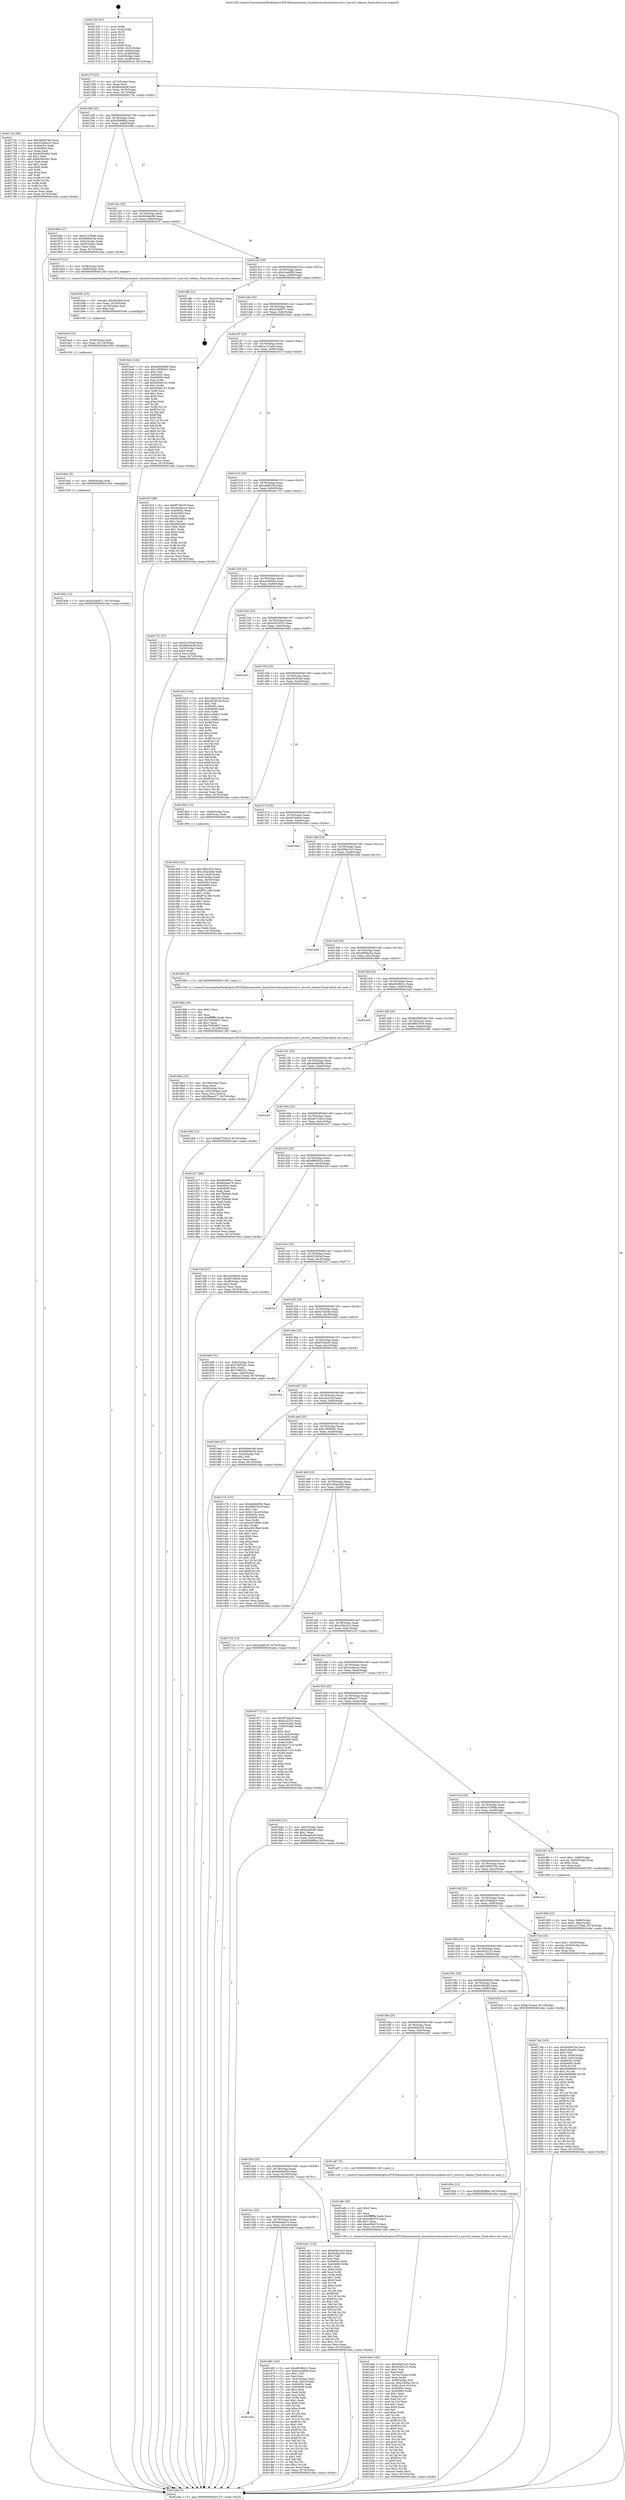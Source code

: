 digraph "0x401250" {
  label = "0x401250 (/mnt/c/Users/mathe/Desktop/tcc/POCII/binaries/extr_linuxdriverssbuscharenvctrl.c_envctrl_release_Final-ollvm.out::main(0))"
  labelloc = "t"
  node[shape=record]

  Entry [label="",width=0.3,height=0.3,shape=circle,fillcolor=black,style=filled]
  "0x40127f" [label="{
     0x40127f [23]\l
     | [instrs]\l
     &nbsp;&nbsp;0x40127f \<+3\>: mov -0x74(%rbp),%eax\l
     &nbsp;&nbsp;0x401282 \<+2\>: mov %eax,%ecx\l
     &nbsp;&nbsp;0x401284 \<+6\>: sub $0x8b44dc8f,%ecx\l
     &nbsp;&nbsp;0x40128a \<+3\>: mov %eax,-0x78(%rbp)\l
     &nbsp;&nbsp;0x40128d \<+3\>: mov %ecx,-0x7c(%rbp)\l
     &nbsp;&nbsp;0x401290 \<+6\>: je 000000000040174c \<main+0x4fc\>\l
  }"]
  "0x40174c" [label="{
     0x40174c [88]\l
     | [instrs]\l
     &nbsp;&nbsp;0x40174c \<+5\>: mov $0x5480d79d,%eax\l
     &nbsp;&nbsp;0x401751 \<+5\>: mov $0x5544b423,%ecx\l
     &nbsp;&nbsp;0x401756 \<+7\>: mov 0x40405c,%edx\l
     &nbsp;&nbsp;0x40175d \<+7\>: mov 0x404060,%esi\l
     &nbsp;&nbsp;0x401764 \<+2\>: mov %edx,%edi\l
     &nbsp;&nbsp;0x401766 \<+6\>: sub $0x8c95e362,%edi\l
     &nbsp;&nbsp;0x40176c \<+3\>: sub $0x1,%edi\l
     &nbsp;&nbsp;0x40176f \<+6\>: add $0x8c95e362,%edi\l
     &nbsp;&nbsp;0x401775 \<+3\>: imul %edi,%edx\l
     &nbsp;&nbsp;0x401778 \<+3\>: and $0x1,%edx\l
     &nbsp;&nbsp;0x40177b \<+3\>: cmp $0x0,%edx\l
     &nbsp;&nbsp;0x40177e \<+4\>: sete %r8b\l
     &nbsp;&nbsp;0x401782 \<+3\>: cmp $0xa,%esi\l
     &nbsp;&nbsp;0x401785 \<+4\>: setl %r9b\l
     &nbsp;&nbsp;0x401789 \<+3\>: mov %r8b,%r10b\l
     &nbsp;&nbsp;0x40178c \<+3\>: and %r9b,%r10b\l
     &nbsp;&nbsp;0x40178f \<+3\>: xor %r9b,%r8b\l
     &nbsp;&nbsp;0x401792 \<+3\>: or %r8b,%r10b\l
     &nbsp;&nbsp;0x401795 \<+4\>: test $0x1,%r10b\l
     &nbsp;&nbsp;0x401799 \<+3\>: cmovne %ecx,%eax\l
     &nbsp;&nbsp;0x40179c \<+3\>: mov %eax,-0x74(%rbp)\l
     &nbsp;&nbsp;0x40179f \<+5\>: jmp 0000000000401eda \<main+0xc8a\>\l
  }"]
  "0x401296" [label="{
     0x401296 [22]\l
     | [instrs]\l
     &nbsp;&nbsp;0x401296 \<+5\>: jmp 000000000040129b \<main+0x4b\>\l
     &nbsp;&nbsp;0x40129b \<+3\>: mov -0x78(%rbp),%eax\l
     &nbsp;&nbsp;0x40129e \<+5\>: sub $0x93b9f80a,%eax\l
     &nbsp;&nbsp;0x4012a3 \<+3\>: mov %eax,-0x80(%rbp)\l
     &nbsp;&nbsp;0x4012a6 \<+6\>: je 000000000040186a \<main+0x61a\>\l
  }"]
  Exit [label="",width=0.3,height=0.3,shape=circle,fillcolor=black,style=filled,peripheries=2]
  "0x40186a" [label="{
     0x40186a [27]\l
     | [instrs]\l
     &nbsp;&nbsp;0x40186a \<+5\>: mov $0x41478efb,%eax\l
     &nbsp;&nbsp;0x40186f \<+5\>: mov $0xd966bc5a,%ecx\l
     &nbsp;&nbsp;0x401874 \<+3\>: mov -0x5c(%rbp),%edx\l
     &nbsp;&nbsp;0x401877 \<+3\>: cmp -0x50(%rbp),%edx\l
     &nbsp;&nbsp;0x40187a \<+3\>: cmovl %ecx,%eax\l
     &nbsp;&nbsp;0x40187d \<+3\>: mov %eax,-0x74(%rbp)\l
     &nbsp;&nbsp;0x401880 \<+5\>: jmp 0000000000401eda \<main+0xc8a\>\l
  }"]
  "0x4012ac" [label="{
     0x4012ac [25]\l
     | [instrs]\l
     &nbsp;&nbsp;0x4012ac \<+5\>: jmp 00000000004012b1 \<main+0x61\>\l
     &nbsp;&nbsp;0x4012b1 \<+3\>: mov -0x78(%rbp),%eax\l
     &nbsp;&nbsp;0x4012b4 \<+5\>: sub $0x949e6c99,%eax\l
     &nbsp;&nbsp;0x4012b9 \<+6\>: mov %eax,-0x84(%rbp)\l
     &nbsp;&nbsp;0x4012bf \<+6\>: je 0000000000401b7f \<main+0x92f\>\l
  }"]
  "0x4015e5" [label="{
     0x4015e5\l
  }", style=dashed]
  "0x401b7f" [label="{
     0x401b7f [13]\l
     | [instrs]\l
     &nbsp;&nbsp;0x401b7f \<+4\>: mov -0x58(%rbp),%rdi\l
     &nbsp;&nbsp;0x401b83 \<+4\>: mov -0x68(%rbp),%rsi\l
     &nbsp;&nbsp;0x401b87 \<+5\>: call 0000000000401240 \<envctrl_release\>\l
     | [calls]\l
     &nbsp;&nbsp;0x401240 \{1\} (/mnt/c/Users/mathe/Desktop/tcc/POCII/binaries/extr_linuxdriverssbuscharenvctrl.c_envctrl_release_Final-ollvm.out::envctrl_release)\l
  }"]
  "0x4012c5" [label="{
     0x4012c5 [25]\l
     | [instrs]\l
     &nbsp;&nbsp;0x4012c5 \<+5\>: jmp 00000000004012ca \<main+0x7a\>\l
     &nbsp;&nbsp;0x4012ca \<+3\>: mov -0x78(%rbp),%eax\l
     &nbsp;&nbsp;0x4012cd \<+5\>: sub $0xb1adaf5d,%eax\l
     &nbsp;&nbsp;0x4012d2 \<+6\>: mov %eax,-0x88(%rbp)\l
     &nbsp;&nbsp;0x4012d8 \<+6\>: je 0000000000401dfb \<main+0xbab\>\l
  }"]
  "0x401d6f" [label="{
     0x401d6f [140]\l
     | [instrs]\l
     &nbsp;&nbsp;0x401d6f \<+5\>: mov $0xd9c9841c,%eax\l
     &nbsp;&nbsp;0x401d74 \<+5\>: mov $0xb1adaf5d,%ecx\l
     &nbsp;&nbsp;0x401d79 \<+2\>: mov $0x1,%dl\l
     &nbsp;&nbsp;0x401d7b \<+2\>: xor %esi,%esi\l
     &nbsp;&nbsp;0x401d7d \<+3\>: mov -0x3c(%rbp),%edi\l
     &nbsp;&nbsp;0x401d80 \<+3\>: mov %edi,-0x2c(%rbp)\l
     &nbsp;&nbsp;0x401d83 \<+7\>: mov 0x40405c,%edi\l
     &nbsp;&nbsp;0x401d8a \<+8\>: mov 0x404060,%r8d\l
     &nbsp;&nbsp;0x401d92 \<+3\>: sub $0x1,%esi\l
     &nbsp;&nbsp;0x401d95 \<+3\>: mov %edi,%r9d\l
     &nbsp;&nbsp;0x401d98 \<+3\>: add %esi,%r9d\l
     &nbsp;&nbsp;0x401d9b \<+4\>: imul %r9d,%edi\l
     &nbsp;&nbsp;0x401d9f \<+3\>: and $0x1,%edi\l
     &nbsp;&nbsp;0x401da2 \<+3\>: cmp $0x0,%edi\l
     &nbsp;&nbsp;0x401da5 \<+4\>: sete %r10b\l
     &nbsp;&nbsp;0x401da9 \<+4\>: cmp $0xa,%r8d\l
     &nbsp;&nbsp;0x401dad \<+4\>: setl %r11b\l
     &nbsp;&nbsp;0x401db1 \<+3\>: mov %r10b,%bl\l
     &nbsp;&nbsp;0x401db4 \<+3\>: xor $0xff,%bl\l
     &nbsp;&nbsp;0x401db7 \<+3\>: mov %r11b,%r14b\l
     &nbsp;&nbsp;0x401dba \<+4\>: xor $0xff,%r14b\l
     &nbsp;&nbsp;0x401dbe \<+3\>: xor $0x1,%dl\l
     &nbsp;&nbsp;0x401dc1 \<+3\>: mov %bl,%r15b\l
     &nbsp;&nbsp;0x401dc4 \<+4\>: and $0xff,%r15b\l
     &nbsp;&nbsp;0x401dc8 \<+3\>: and %dl,%r10b\l
     &nbsp;&nbsp;0x401dcb \<+3\>: mov %r14b,%r12b\l
     &nbsp;&nbsp;0x401dce \<+4\>: and $0xff,%r12b\l
     &nbsp;&nbsp;0x401dd2 \<+3\>: and %dl,%r11b\l
     &nbsp;&nbsp;0x401dd5 \<+3\>: or %r10b,%r15b\l
     &nbsp;&nbsp;0x401dd8 \<+3\>: or %r11b,%r12b\l
     &nbsp;&nbsp;0x401ddb \<+3\>: xor %r12b,%r15b\l
     &nbsp;&nbsp;0x401dde \<+3\>: or %r14b,%bl\l
     &nbsp;&nbsp;0x401de1 \<+3\>: xor $0xff,%bl\l
     &nbsp;&nbsp;0x401de4 \<+3\>: or $0x1,%dl\l
     &nbsp;&nbsp;0x401de7 \<+2\>: and %dl,%bl\l
     &nbsp;&nbsp;0x401de9 \<+3\>: or %bl,%r15b\l
     &nbsp;&nbsp;0x401dec \<+4\>: test $0x1,%r15b\l
     &nbsp;&nbsp;0x401df0 \<+3\>: cmovne %ecx,%eax\l
     &nbsp;&nbsp;0x401df3 \<+3\>: mov %eax,-0x74(%rbp)\l
     &nbsp;&nbsp;0x401df6 \<+5\>: jmp 0000000000401eda \<main+0xc8a\>\l
  }"]
  "0x401dfb" [label="{
     0x401dfb [21]\l
     | [instrs]\l
     &nbsp;&nbsp;0x401dfb \<+3\>: mov -0x2c(%rbp),%eax\l
     &nbsp;&nbsp;0x401dfe \<+7\>: add $0xf8,%rsp\l
     &nbsp;&nbsp;0x401e05 \<+1\>: pop %rbx\l
     &nbsp;&nbsp;0x401e06 \<+2\>: pop %r12\l
     &nbsp;&nbsp;0x401e08 \<+2\>: pop %r13\l
     &nbsp;&nbsp;0x401e0a \<+2\>: pop %r14\l
     &nbsp;&nbsp;0x401e0c \<+2\>: pop %r15\l
     &nbsp;&nbsp;0x401e0e \<+1\>: pop %rbp\l
     &nbsp;&nbsp;0x401e0f \<+1\>: ret\l
  }"]
  "0x4012de" [label="{
     0x4012de [25]\l
     | [instrs]\l
     &nbsp;&nbsp;0x4012de \<+5\>: jmp 00000000004012e3 \<main+0x93\>\l
     &nbsp;&nbsp;0x4012e3 \<+3\>: mov -0x78(%rbp),%eax\l
     &nbsp;&nbsp;0x4012e6 \<+5\>: sub $0xb23a0d71,%eax\l
     &nbsp;&nbsp;0x4012eb \<+6\>: mov %eax,-0x8c(%rbp)\l
     &nbsp;&nbsp;0x4012f1 \<+6\>: je 0000000000401be4 \<main+0x994\>\l
  }"]
  "0x401bbb" [label="{
     0x401bbb [12]\l
     | [instrs]\l
     &nbsp;&nbsp;0x401bbb \<+7\>: movl $0xb23a0d71,-0x74(%rbp)\l
     &nbsp;&nbsp;0x401bc2 \<+5\>: jmp 0000000000401eda \<main+0xc8a\>\l
  }"]
  "0x401be4" [label="{
     0x401be4 [144]\l
     | [instrs]\l
     &nbsp;&nbsp;0x401be4 \<+5\>: mov $0xda9d408d,%eax\l
     &nbsp;&nbsp;0x401be9 \<+5\>: mov $0x15908361,%ecx\l
     &nbsp;&nbsp;0x401bee \<+2\>: mov $0x1,%dl\l
     &nbsp;&nbsp;0x401bf0 \<+7\>: mov 0x40405c,%esi\l
     &nbsp;&nbsp;0x401bf7 \<+7\>: mov 0x404060,%edi\l
     &nbsp;&nbsp;0x401bfe \<+3\>: mov %esi,%r8d\l
     &nbsp;&nbsp;0x401c01 \<+7\>: add $0x595e6153,%r8d\l
     &nbsp;&nbsp;0x401c08 \<+4\>: sub $0x1,%r8d\l
     &nbsp;&nbsp;0x401c0c \<+7\>: sub $0x595e6153,%r8d\l
     &nbsp;&nbsp;0x401c13 \<+4\>: imul %r8d,%esi\l
     &nbsp;&nbsp;0x401c17 \<+3\>: and $0x1,%esi\l
     &nbsp;&nbsp;0x401c1a \<+3\>: cmp $0x0,%esi\l
     &nbsp;&nbsp;0x401c1d \<+4\>: sete %r9b\l
     &nbsp;&nbsp;0x401c21 \<+3\>: cmp $0xa,%edi\l
     &nbsp;&nbsp;0x401c24 \<+4\>: setl %r10b\l
     &nbsp;&nbsp;0x401c28 \<+3\>: mov %r9b,%r11b\l
     &nbsp;&nbsp;0x401c2b \<+4\>: xor $0xff,%r11b\l
     &nbsp;&nbsp;0x401c2f \<+3\>: mov %r10b,%bl\l
     &nbsp;&nbsp;0x401c32 \<+3\>: xor $0xff,%bl\l
     &nbsp;&nbsp;0x401c35 \<+3\>: xor $0x0,%dl\l
     &nbsp;&nbsp;0x401c38 \<+3\>: mov %r11b,%r14b\l
     &nbsp;&nbsp;0x401c3b \<+4\>: and $0x0,%r14b\l
     &nbsp;&nbsp;0x401c3f \<+3\>: and %dl,%r9b\l
     &nbsp;&nbsp;0x401c42 \<+3\>: mov %bl,%r15b\l
     &nbsp;&nbsp;0x401c45 \<+4\>: and $0x0,%r15b\l
     &nbsp;&nbsp;0x401c49 \<+3\>: and %dl,%r10b\l
     &nbsp;&nbsp;0x401c4c \<+3\>: or %r9b,%r14b\l
     &nbsp;&nbsp;0x401c4f \<+3\>: or %r10b,%r15b\l
     &nbsp;&nbsp;0x401c52 \<+3\>: xor %r15b,%r14b\l
     &nbsp;&nbsp;0x401c55 \<+3\>: or %bl,%r11b\l
     &nbsp;&nbsp;0x401c58 \<+4\>: xor $0xff,%r11b\l
     &nbsp;&nbsp;0x401c5c \<+3\>: or $0x0,%dl\l
     &nbsp;&nbsp;0x401c5f \<+3\>: and %dl,%r11b\l
     &nbsp;&nbsp;0x401c62 \<+3\>: or %r11b,%r14b\l
     &nbsp;&nbsp;0x401c65 \<+4\>: test $0x1,%r14b\l
     &nbsp;&nbsp;0x401c69 \<+3\>: cmovne %ecx,%eax\l
     &nbsp;&nbsp;0x401c6c \<+3\>: mov %eax,-0x74(%rbp)\l
     &nbsp;&nbsp;0x401c6f \<+5\>: jmp 0000000000401eda \<main+0xc8a\>\l
  }"]
  "0x4012f7" [label="{
     0x4012f7 [25]\l
     | [instrs]\l
     &nbsp;&nbsp;0x4012f7 \<+5\>: jmp 00000000004012fc \<main+0xac\>\l
     &nbsp;&nbsp;0x4012fc \<+3\>: mov -0x78(%rbp),%eax\l
     &nbsp;&nbsp;0x4012ff \<+5\>: sub $0xca137add,%eax\l
     &nbsp;&nbsp;0x401304 \<+6\>: mov %eax,-0x90(%rbp)\l
     &nbsp;&nbsp;0x40130a \<+6\>: je 000000000040191f \<main+0x6cf\>\l
  }"]
  "0x401bb2" [label="{
     0x401bb2 [9]\l
     | [instrs]\l
     &nbsp;&nbsp;0x401bb2 \<+4\>: mov -0x68(%rbp),%rdi\l
     &nbsp;&nbsp;0x401bb6 \<+5\>: call 0000000000401030 \<free@plt\>\l
     | [calls]\l
     &nbsp;&nbsp;0x401030 \{1\} (unknown)\l
  }"]
  "0x40191f" [label="{
     0x40191f [88]\l
     | [instrs]\l
     &nbsp;&nbsp;0x40191f \<+5\>: mov $0xff72bb26,%eax\l
     &nbsp;&nbsp;0x401924 \<+5\>: mov $0x3ecbecce,%ecx\l
     &nbsp;&nbsp;0x401929 \<+7\>: mov 0x40405c,%edx\l
     &nbsp;&nbsp;0x401930 \<+7\>: mov 0x404060,%esi\l
     &nbsp;&nbsp;0x401937 \<+2\>: mov %edx,%edi\l
     &nbsp;&nbsp;0x401939 \<+6\>: sub $0xd920afb1,%edi\l
     &nbsp;&nbsp;0x40193f \<+3\>: sub $0x1,%edi\l
     &nbsp;&nbsp;0x401942 \<+6\>: add $0xd920afb1,%edi\l
     &nbsp;&nbsp;0x401948 \<+3\>: imul %edi,%edx\l
     &nbsp;&nbsp;0x40194b \<+3\>: and $0x1,%edx\l
     &nbsp;&nbsp;0x40194e \<+3\>: cmp $0x0,%edx\l
     &nbsp;&nbsp;0x401951 \<+4\>: sete %r8b\l
     &nbsp;&nbsp;0x401955 \<+3\>: cmp $0xa,%esi\l
     &nbsp;&nbsp;0x401958 \<+4\>: setl %r9b\l
     &nbsp;&nbsp;0x40195c \<+3\>: mov %r8b,%r10b\l
     &nbsp;&nbsp;0x40195f \<+3\>: and %r9b,%r10b\l
     &nbsp;&nbsp;0x401962 \<+3\>: xor %r9b,%r8b\l
     &nbsp;&nbsp;0x401965 \<+3\>: or %r8b,%r10b\l
     &nbsp;&nbsp;0x401968 \<+4\>: test $0x1,%r10b\l
     &nbsp;&nbsp;0x40196c \<+3\>: cmovne %ecx,%eax\l
     &nbsp;&nbsp;0x40196f \<+3\>: mov %eax,-0x74(%rbp)\l
     &nbsp;&nbsp;0x401972 \<+5\>: jmp 0000000000401eda \<main+0xc8a\>\l
  }"]
  "0x401310" [label="{
     0x401310 [25]\l
     | [instrs]\l
     &nbsp;&nbsp;0x401310 \<+5\>: jmp 0000000000401315 \<main+0xc5\>\l
     &nbsp;&nbsp;0x401315 \<+3\>: mov -0x78(%rbp),%eax\l
     &nbsp;&nbsp;0x401318 \<+5\>: sub $0xcab8635f,%eax\l
     &nbsp;&nbsp;0x40131d \<+6\>: mov %eax,-0x94(%rbp)\l
     &nbsp;&nbsp;0x401323 \<+6\>: je 0000000000401731 \<main+0x4e1\>\l
  }"]
  "0x401ba3" [label="{
     0x401ba3 [15]\l
     | [instrs]\l
     &nbsp;&nbsp;0x401ba3 \<+4\>: mov -0x58(%rbp),%rdi\l
     &nbsp;&nbsp;0x401ba7 \<+6\>: mov %eax,-0x110(%rbp)\l
     &nbsp;&nbsp;0x401bad \<+5\>: call 0000000000401030 \<free@plt\>\l
     | [calls]\l
     &nbsp;&nbsp;0x401030 \{1\} (unknown)\l
  }"]
  "0x401731" [label="{
     0x401731 [27]\l
     | [instrs]\l
     &nbsp;&nbsp;0x401731 \<+5\>: mov $0xf22383af,%eax\l
     &nbsp;&nbsp;0x401736 \<+5\>: mov $0x8b44dc8f,%ecx\l
     &nbsp;&nbsp;0x40173b \<+3\>: mov -0x34(%rbp),%edx\l
     &nbsp;&nbsp;0x40173e \<+3\>: cmp $0x0,%edx\l
     &nbsp;&nbsp;0x401741 \<+3\>: cmove %ecx,%eax\l
     &nbsp;&nbsp;0x401744 \<+3\>: mov %eax,-0x74(%rbp)\l
     &nbsp;&nbsp;0x401747 \<+5\>: jmp 0000000000401eda \<main+0xc8a\>\l
  }"]
  "0x401329" [label="{
     0x401329 [25]\l
     | [instrs]\l
     &nbsp;&nbsp;0x401329 \<+5\>: jmp 000000000040132e \<main+0xde\>\l
     &nbsp;&nbsp;0x40132e \<+3\>: mov -0x78(%rbp),%eax\l
     &nbsp;&nbsp;0x401331 \<+5\>: sub $0xce3500cd,%eax\l
     &nbsp;&nbsp;0x401336 \<+6\>: mov %eax,-0x98(%rbp)\l
     &nbsp;&nbsp;0x40133c \<+6\>: je 0000000000401622 \<main+0x3d2\>\l
  }"]
  "0x401b8c" [label="{
     0x401b8c [23]\l
     | [instrs]\l
     &nbsp;&nbsp;0x401b8c \<+10\>: movabs $0x4020b6,%rdi\l
     &nbsp;&nbsp;0x401b96 \<+3\>: mov %eax,-0x70(%rbp)\l
     &nbsp;&nbsp;0x401b99 \<+3\>: mov -0x70(%rbp),%esi\l
     &nbsp;&nbsp;0x401b9c \<+2\>: mov $0x0,%al\l
     &nbsp;&nbsp;0x401b9e \<+5\>: call 0000000000401040 \<printf@plt\>\l
     | [calls]\l
     &nbsp;&nbsp;0x401040 \{1\} (unknown)\l
  }"]
  "0x401622" [label="{
     0x401622 [144]\l
     | [instrs]\l
     &nbsp;&nbsp;0x401622 \<+5\>: mov $0x1b92c3c3,%eax\l
     &nbsp;&nbsp;0x401627 \<+5\>: mov $0xd453f1dd,%ecx\l
     &nbsp;&nbsp;0x40162c \<+2\>: mov $0x1,%dl\l
     &nbsp;&nbsp;0x40162e \<+7\>: mov 0x40405c,%esi\l
     &nbsp;&nbsp;0x401635 \<+7\>: mov 0x404060,%edi\l
     &nbsp;&nbsp;0x40163c \<+3\>: mov %esi,%r8d\l
     &nbsp;&nbsp;0x40163f \<+7\>: add $0xcc18b9c3,%r8d\l
     &nbsp;&nbsp;0x401646 \<+4\>: sub $0x1,%r8d\l
     &nbsp;&nbsp;0x40164a \<+7\>: sub $0xcc18b9c3,%r8d\l
     &nbsp;&nbsp;0x401651 \<+4\>: imul %r8d,%esi\l
     &nbsp;&nbsp;0x401655 \<+3\>: and $0x1,%esi\l
     &nbsp;&nbsp;0x401658 \<+3\>: cmp $0x0,%esi\l
     &nbsp;&nbsp;0x40165b \<+4\>: sete %r9b\l
     &nbsp;&nbsp;0x40165f \<+3\>: cmp $0xa,%edi\l
     &nbsp;&nbsp;0x401662 \<+4\>: setl %r10b\l
     &nbsp;&nbsp;0x401666 \<+3\>: mov %r9b,%r11b\l
     &nbsp;&nbsp;0x401669 \<+4\>: xor $0xff,%r11b\l
     &nbsp;&nbsp;0x40166d \<+3\>: mov %r10b,%bl\l
     &nbsp;&nbsp;0x401670 \<+3\>: xor $0xff,%bl\l
     &nbsp;&nbsp;0x401673 \<+3\>: xor $0x1,%dl\l
     &nbsp;&nbsp;0x401676 \<+3\>: mov %r11b,%r14b\l
     &nbsp;&nbsp;0x401679 \<+4\>: and $0xff,%r14b\l
     &nbsp;&nbsp;0x40167d \<+3\>: and %dl,%r9b\l
     &nbsp;&nbsp;0x401680 \<+3\>: mov %bl,%r15b\l
     &nbsp;&nbsp;0x401683 \<+4\>: and $0xff,%r15b\l
     &nbsp;&nbsp;0x401687 \<+3\>: and %dl,%r10b\l
     &nbsp;&nbsp;0x40168a \<+3\>: or %r9b,%r14b\l
     &nbsp;&nbsp;0x40168d \<+3\>: or %r10b,%r15b\l
     &nbsp;&nbsp;0x401690 \<+3\>: xor %r15b,%r14b\l
     &nbsp;&nbsp;0x401693 \<+3\>: or %bl,%r11b\l
     &nbsp;&nbsp;0x401696 \<+4\>: xor $0xff,%r11b\l
     &nbsp;&nbsp;0x40169a \<+3\>: or $0x1,%dl\l
     &nbsp;&nbsp;0x40169d \<+3\>: and %dl,%r11b\l
     &nbsp;&nbsp;0x4016a0 \<+3\>: or %r11b,%r14b\l
     &nbsp;&nbsp;0x4016a3 \<+4\>: test $0x1,%r14b\l
     &nbsp;&nbsp;0x4016a7 \<+3\>: cmovne %ecx,%eax\l
     &nbsp;&nbsp;0x4016aa \<+3\>: mov %eax,-0x74(%rbp)\l
     &nbsp;&nbsp;0x4016ad \<+5\>: jmp 0000000000401eda \<main+0xc8a\>\l
  }"]
  "0x401342" [label="{
     0x401342 [25]\l
     | [instrs]\l
     &nbsp;&nbsp;0x401342 \<+5\>: jmp 0000000000401347 \<main+0xf7\>\l
     &nbsp;&nbsp;0x401347 \<+3\>: mov -0x78(%rbp),%eax\l
     &nbsp;&nbsp;0x40134a \<+5\>: sub $0xd261b325,%eax\l
     &nbsp;&nbsp;0x40134f \<+6\>: mov %eax,-0x9c(%rbp)\l
     &nbsp;&nbsp;0x401355 \<+6\>: je 0000000000401bd3 \<main+0x983\>\l
  }"]
  "0x401ab4" [label="{
     0x401ab4 [160]\l
     | [instrs]\l
     &nbsp;&nbsp;0x401ab4 \<+5\>: mov $0xd58a7ac3,%ecx\l
     &nbsp;&nbsp;0x401ab9 \<+5\>: mov $0x562f2215,%edx\l
     &nbsp;&nbsp;0x401abe \<+3\>: mov $0x1,%sil\l
     &nbsp;&nbsp;0x401ac1 \<+2\>: xor %edi,%edi\l
     &nbsp;&nbsp;0x401ac3 \<+7\>: mov -0x10c(%rbp),%r8d\l
     &nbsp;&nbsp;0x401aca \<+4\>: imul %eax,%r8d\l
     &nbsp;&nbsp;0x401ace \<+4\>: mov -0x68(%rbp),%r9\l
     &nbsp;&nbsp;0x401ad2 \<+4\>: movslq -0x6c(%rbp),%r10\l
     &nbsp;&nbsp;0x401ad6 \<+4\>: mov %r8d,(%r9,%r10,4)\l
     &nbsp;&nbsp;0x401ada \<+7\>: mov 0x40405c,%eax\l
     &nbsp;&nbsp;0x401ae1 \<+8\>: mov 0x404060,%r8d\l
     &nbsp;&nbsp;0x401ae9 \<+3\>: sub $0x1,%edi\l
     &nbsp;&nbsp;0x401aec \<+3\>: mov %eax,%r11d\l
     &nbsp;&nbsp;0x401aef \<+3\>: add %edi,%r11d\l
     &nbsp;&nbsp;0x401af2 \<+4\>: imul %r11d,%eax\l
     &nbsp;&nbsp;0x401af6 \<+3\>: and $0x1,%eax\l
     &nbsp;&nbsp;0x401af9 \<+3\>: cmp $0x0,%eax\l
     &nbsp;&nbsp;0x401afc \<+3\>: sete %bl\l
     &nbsp;&nbsp;0x401aff \<+4\>: cmp $0xa,%r8d\l
     &nbsp;&nbsp;0x401b03 \<+4\>: setl %r14b\l
     &nbsp;&nbsp;0x401b07 \<+3\>: mov %bl,%r15b\l
     &nbsp;&nbsp;0x401b0a \<+4\>: xor $0xff,%r15b\l
     &nbsp;&nbsp;0x401b0e \<+3\>: mov %r14b,%r12b\l
     &nbsp;&nbsp;0x401b11 \<+4\>: xor $0xff,%r12b\l
     &nbsp;&nbsp;0x401b15 \<+4\>: xor $0x0,%sil\l
     &nbsp;&nbsp;0x401b19 \<+3\>: mov %r15b,%r13b\l
     &nbsp;&nbsp;0x401b1c \<+4\>: and $0x0,%r13b\l
     &nbsp;&nbsp;0x401b20 \<+3\>: and %sil,%bl\l
     &nbsp;&nbsp;0x401b23 \<+3\>: mov %r12b,%al\l
     &nbsp;&nbsp;0x401b26 \<+2\>: and $0x0,%al\l
     &nbsp;&nbsp;0x401b28 \<+3\>: and %sil,%r14b\l
     &nbsp;&nbsp;0x401b2b \<+3\>: or %bl,%r13b\l
     &nbsp;&nbsp;0x401b2e \<+3\>: or %r14b,%al\l
     &nbsp;&nbsp;0x401b31 \<+3\>: xor %al,%r13b\l
     &nbsp;&nbsp;0x401b34 \<+3\>: or %r12b,%r15b\l
     &nbsp;&nbsp;0x401b37 \<+4\>: xor $0xff,%r15b\l
     &nbsp;&nbsp;0x401b3b \<+4\>: or $0x0,%sil\l
     &nbsp;&nbsp;0x401b3f \<+3\>: and %sil,%r15b\l
     &nbsp;&nbsp;0x401b42 \<+3\>: or %r15b,%r13b\l
     &nbsp;&nbsp;0x401b45 \<+4\>: test $0x1,%r13b\l
     &nbsp;&nbsp;0x401b49 \<+3\>: cmovne %edx,%ecx\l
     &nbsp;&nbsp;0x401b4c \<+3\>: mov %ecx,-0x74(%rbp)\l
     &nbsp;&nbsp;0x401b4f \<+5\>: jmp 0000000000401eda \<main+0xc8a\>\l
  }"]
  "0x401bd3" [label="{
     0x401bd3\l
  }", style=dashed]
  "0x40135b" [label="{
     0x40135b [25]\l
     | [instrs]\l
     &nbsp;&nbsp;0x40135b \<+5\>: jmp 0000000000401360 \<main+0x110\>\l
     &nbsp;&nbsp;0x401360 \<+3\>: mov -0x78(%rbp),%eax\l
     &nbsp;&nbsp;0x401363 \<+5\>: sub $0xd453f1dd,%eax\l
     &nbsp;&nbsp;0x401368 \<+6\>: mov %eax,-0xa0(%rbp)\l
     &nbsp;&nbsp;0x40136e \<+6\>: je 00000000004016b2 \<main+0x462\>\l
  }"]
  "0x401a8c" [label="{
     0x401a8c [40]\l
     | [instrs]\l
     &nbsp;&nbsp;0x401a8c \<+5\>: mov $0x2,%ecx\l
     &nbsp;&nbsp;0x401a91 \<+1\>: cltd\l
     &nbsp;&nbsp;0x401a92 \<+2\>: idiv %ecx\l
     &nbsp;&nbsp;0x401a94 \<+6\>: imul $0xfffffffe,%edx,%ecx\l
     &nbsp;&nbsp;0x401a9a \<+6\>: sub $0xecf6c074,%ecx\l
     &nbsp;&nbsp;0x401aa0 \<+3\>: add $0x1,%ecx\l
     &nbsp;&nbsp;0x401aa3 \<+6\>: add $0xecf6c074,%ecx\l
     &nbsp;&nbsp;0x401aa9 \<+6\>: mov %ecx,-0x10c(%rbp)\l
     &nbsp;&nbsp;0x401aaf \<+5\>: call 0000000000401160 \<next_i\>\l
     | [calls]\l
     &nbsp;&nbsp;0x401160 \{1\} (/mnt/c/Users/mathe/Desktop/tcc/POCII/binaries/extr_linuxdriverssbuscharenvctrl.c_envctrl_release_Final-ollvm.out::next_i)\l
  }"]
  "0x4016b2" [label="{
     0x4016b2 [13]\l
     | [instrs]\l
     &nbsp;&nbsp;0x4016b2 \<+4\>: mov -0x48(%rbp),%rax\l
     &nbsp;&nbsp;0x4016b6 \<+4\>: mov 0x8(%rax),%rdi\l
     &nbsp;&nbsp;0x4016ba \<+5\>: call 0000000000401060 \<atoi@plt\>\l
     | [calls]\l
     &nbsp;&nbsp;0x401060 \{1\} (unknown)\l
  }"]
  "0x401374" [label="{
     0x401374 [25]\l
     | [instrs]\l
     &nbsp;&nbsp;0x401374 \<+5\>: jmp 0000000000401379 \<main+0x129\>\l
     &nbsp;&nbsp;0x401379 \<+3\>: mov -0x78(%rbp),%eax\l
     &nbsp;&nbsp;0x40137c \<+5\>: sub $0xd47ed0ce,%eax\l
     &nbsp;&nbsp;0x401381 \<+6\>: mov %eax,-0xa4(%rbp)\l
     &nbsp;&nbsp;0x401387 \<+6\>: je 000000000040160a \<main+0x3ba\>\l
  }"]
  "0x4015cc" [label="{
     0x4015cc [25]\l
     | [instrs]\l
     &nbsp;&nbsp;0x4015cc \<+5\>: jmp 00000000004015d1 \<main+0x381\>\l
     &nbsp;&nbsp;0x4015d1 \<+3\>: mov -0x78(%rbp),%eax\l
     &nbsp;&nbsp;0x4015d4 \<+5\>: sub $0x6eb4ee79,%eax\l
     &nbsp;&nbsp;0x4015d9 \<+6\>: mov %eax,-0x104(%rbp)\l
     &nbsp;&nbsp;0x4015df \<+6\>: je 0000000000401d6f \<main+0xb1f\>\l
  }"]
  "0x40160a" [label="{
     0x40160a\l
  }", style=dashed]
  "0x40138d" [label="{
     0x40138d [25]\l
     | [instrs]\l
     &nbsp;&nbsp;0x40138d \<+5\>: jmp 0000000000401392 \<main+0x142\>\l
     &nbsp;&nbsp;0x401392 \<+3\>: mov -0x78(%rbp),%eax\l
     &nbsp;&nbsp;0x401395 \<+5\>: sub $0xd58a7ac3,%eax\l
     &nbsp;&nbsp;0x40139a \<+6\>: mov %eax,-0xa8(%rbp)\l
     &nbsp;&nbsp;0x4013a0 \<+6\>: je 0000000000401e66 \<main+0xc16\>\l
  }"]
  "0x401a01" [label="{
     0x401a01 [134]\l
     | [instrs]\l
     &nbsp;&nbsp;0x401a01 \<+5\>: mov $0xd58a7ac3,%eax\l
     &nbsp;&nbsp;0x401a06 \<+5\>: mov $0x6c8a52c6,%ecx\l
     &nbsp;&nbsp;0x401a0b \<+2\>: mov $0x1,%dl\l
     &nbsp;&nbsp;0x401a0d \<+2\>: xor %esi,%esi\l
     &nbsp;&nbsp;0x401a0f \<+7\>: mov 0x40405c,%edi\l
     &nbsp;&nbsp;0x401a16 \<+8\>: mov 0x404060,%r8d\l
     &nbsp;&nbsp;0x401a1e \<+3\>: sub $0x1,%esi\l
     &nbsp;&nbsp;0x401a21 \<+3\>: mov %edi,%r9d\l
     &nbsp;&nbsp;0x401a24 \<+3\>: add %esi,%r9d\l
     &nbsp;&nbsp;0x401a27 \<+4\>: imul %r9d,%edi\l
     &nbsp;&nbsp;0x401a2b \<+3\>: and $0x1,%edi\l
     &nbsp;&nbsp;0x401a2e \<+3\>: cmp $0x0,%edi\l
     &nbsp;&nbsp;0x401a31 \<+4\>: sete %r10b\l
     &nbsp;&nbsp;0x401a35 \<+4\>: cmp $0xa,%r8d\l
     &nbsp;&nbsp;0x401a39 \<+4\>: setl %r11b\l
     &nbsp;&nbsp;0x401a3d \<+3\>: mov %r10b,%bl\l
     &nbsp;&nbsp;0x401a40 \<+3\>: xor $0xff,%bl\l
     &nbsp;&nbsp;0x401a43 \<+3\>: mov %r11b,%r14b\l
     &nbsp;&nbsp;0x401a46 \<+4\>: xor $0xff,%r14b\l
     &nbsp;&nbsp;0x401a4a \<+3\>: xor $0x1,%dl\l
     &nbsp;&nbsp;0x401a4d \<+3\>: mov %bl,%r15b\l
     &nbsp;&nbsp;0x401a50 \<+4\>: and $0xff,%r15b\l
     &nbsp;&nbsp;0x401a54 \<+3\>: and %dl,%r10b\l
     &nbsp;&nbsp;0x401a57 \<+3\>: mov %r14b,%r12b\l
     &nbsp;&nbsp;0x401a5a \<+4\>: and $0xff,%r12b\l
     &nbsp;&nbsp;0x401a5e \<+3\>: and %dl,%r11b\l
     &nbsp;&nbsp;0x401a61 \<+3\>: or %r10b,%r15b\l
     &nbsp;&nbsp;0x401a64 \<+3\>: or %r11b,%r12b\l
     &nbsp;&nbsp;0x401a67 \<+3\>: xor %r12b,%r15b\l
     &nbsp;&nbsp;0x401a6a \<+3\>: or %r14b,%bl\l
     &nbsp;&nbsp;0x401a6d \<+3\>: xor $0xff,%bl\l
     &nbsp;&nbsp;0x401a70 \<+3\>: or $0x1,%dl\l
     &nbsp;&nbsp;0x401a73 \<+2\>: and %dl,%bl\l
     &nbsp;&nbsp;0x401a75 \<+3\>: or %bl,%r15b\l
     &nbsp;&nbsp;0x401a78 \<+4\>: test $0x1,%r15b\l
     &nbsp;&nbsp;0x401a7c \<+3\>: cmovne %ecx,%eax\l
     &nbsp;&nbsp;0x401a7f \<+3\>: mov %eax,-0x74(%rbp)\l
     &nbsp;&nbsp;0x401a82 \<+5\>: jmp 0000000000401eda \<main+0xc8a\>\l
  }"]
  "0x401e66" [label="{
     0x401e66\l
  }", style=dashed]
  "0x4013a6" [label="{
     0x4013a6 [25]\l
     | [instrs]\l
     &nbsp;&nbsp;0x4013a6 \<+5\>: jmp 00000000004013ab \<main+0x15b\>\l
     &nbsp;&nbsp;0x4013ab \<+3\>: mov -0x78(%rbp),%eax\l
     &nbsp;&nbsp;0x4013ae \<+5\>: sub $0xd966bc5a,%eax\l
     &nbsp;&nbsp;0x4013b3 \<+6\>: mov %eax,-0xac(%rbp)\l
     &nbsp;&nbsp;0x4013b9 \<+6\>: je 0000000000401885 \<main+0x635\>\l
  }"]
  "0x4015b3" [label="{
     0x4015b3 [25]\l
     | [instrs]\l
     &nbsp;&nbsp;0x4015b3 \<+5\>: jmp 00000000004015b8 \<main+0x368\>\l
     &nbsp;&nbsp;0x4015b8 \<+3\>: mov -0x78(%rbp),%eax\l
     &nbsp;&nbsp;0x4015bb \<+5\>: sub $0x6d90e62b,%eax\l
     &nbsp;&nbsp;0x4015c0 \<+6\>: mov %eax,-0x100(%rbp)\l
     &nbsp;&nbsp;0x4015c6 \<+6\>: je 0000000000401a01 \<main+0x7b1\>\l
  }"]
  "0x401885" [label="{
     0x401885 [5]\l
     | [instrs]\l
     &nbsp;&nbsp;0x401885 \<+5\>: call 0000000000401160 \<next_i\>\l
     | [calls]\l
     &nbsp;&nbsp;0x401160 \{1\} (/mnt/c/Users/mathe/Desktop/tcc/POCII/binaries/extr_linuxdriverssbuscharenvctrl.c_envctrl_release_Final-ollvm.out::next_i)\l
  }"]
  "0x4013bf" [label="{
     0x4013bf [25]\l
     | [instrs]\l
     &nbsp;&nbsp;0x4013bf \<+5\>: jmp 00000000004013c4 \<main+0x174\>\l
     &nbsp;&nbsp;0x4013c4 \<+3\>: mov -0x78(%rbp),%eax\l
     &nbsp;&nbsp;0x4013c7 \<+5\>: sub $0xd9c9841c,%eax\l
     &nbsp;&nbsp;0x4013cc \<+6\>: mov %eax,-0xb0(%rbp)\l
     &nbsp;&nbsp;0x4013d2 \<+6\>: je 0000000000401ed3 \<main+0xc83\>\l
  }"]
  "0x401a87" [label="{
     0x401a87 [5]\l
     | [instrs]\l
     &nbsp;&nbsp;0x401a87 \<+5\>: call 0000000000401160 \<next_i\>\l
     | [calls]\l
     &nbsp;&nbsp;0x401160 \{1\} (/mnt/c/Users/mathe/Desktop/tcc/POCII/binaries/extr_linuxdriverssbuscharenvctrl.c_envctrl_release_Final-ollvm.out::next_i)\l
  }"]
  "0x401ed3" [label="{
     0x401ed3\l
  }", style=dashed]
  "0x4013d8" [label="{
     0x4013d8 [25]\l
     | [instrs]\l
     &nbsp;&nbsp;0x4013d8 \<+5\>: jmp 00000000004013dd \<main+0x18d\>\l
     &nbsp;&nbsp;0x4013dd \<+3\>: mov -0x78(%rbp),%eax\l
     &nbsp;&nbsp;0x4013e0 \<+5\>: sub $0xd9f07818,%eax\l
     &nbsp;&nbsp;0x4013e5 \<+6\>: mov %eax,-0xb4(%rbp)\l
     &nbsp;&nbsp;0x4013eb \<+6\>: je 0000000000401d0b \<main+0xabb\>\l
  }"]
  "0x401908" [label="{
     0x401908 [23]\l
     | [instrs]\l
     &nbsp;&nbsp;0x401908 \<+4\>: mov %rax,-0x68(%rbp)\l
     &nbsp;&nbsp;0x40190c \<+7\>: movl $0x0,-0x6c(%rbp)\l
     &nbsp;&nbsp;0x401913 \<+7\>: movl $0xca137add,-0x74(%rbp)\l
     &nbsp;&nbsp;0x40191a \<+5\>: jmp 0000000000401eda \<main+0xc8a\>\l
  }"]
  "0x401d0b" [label="{
     0x401d0b [12]\l
     | [instrs]\l
     &nbsp;&nbsp;0x401d0b \<+7\>: movl $0xdd723bc4,-0x74(%rbp)\l
     &nbsp;&nbsp;0x401d12 \<+5\>: jmp 0000000000401eda \<main+0xc8a\>\l
  }"]
  "0x4013f1" [label="{
     0x4013f1 [25]\l
     | [instrs]\l
     &nbsp;&nbsp;0x4013f1 \<+5\>: jmp 00000000004013f6 \<main+0x1a6\>\l
     &nbsp;&nbsp;0x4013f6 \<+3\>: mov -0x78(%rbp),%eax\l
     &nbsp;&nbsp;0x4013f9 \<+5\>: sub $0xda9d408d,%eax\l
     &nbsp;&nbsp;0x4013fe \<+6\>: mov %eax,-0xb8(%rbp)\l
     &nbsp;&nbsp;0x401404 \<+6\>: je 0000000000401ec0 \<main+0xc70\>\l
  }"]
  "0x4018b2" [label="{
     0x4018b2 [32]\l
     | [instrs]\l
     &nbsp;&nbsp;0x4018b2 \<+6\>: mov -0x108(%rbp),%ecx\l
     &nbsp;&nbsp;0x4018b8 \<+3\>: imul %eax,%ecx\l
     &nbsp;&nbsp;0x4018bb \<+4\>: mov -0x58(%rbp),%rsi\l
     &nbsp;&nbsp;0x4018bf \<+4\>: movslq -0x5c(%rbp),%rdi\l
     &nbsp;&nbsp;0x4018c3 \<+3\>: mov %ecx,(%rsi,%rdi,4)\l
     &nbsp;&nbsp;0x4018c6 \<+7\>: movl $0x3fbee477,-0x74(%rbp)\l
     &nbsp;&nbsp;0x4018cd \<+5\>: jmp 0000000000401eda \<main+0xc8a\>\l
  }"]
  "0x401ec0" [label="{
     0x401ec0\l
  }", style=dashed]
  "0x40140a" [label="{
     0x40140a [25]\l
     | [instrs]\l
     &nbsp;&nbsp;0x40140a \<+5\>: jmp 000000000040140f \<main+0x1bf\>\l
     &nbsp;&nbsp;0x40140f \<+3\>: mov -0x78(%rbp),%eax\l
     &nbsp;&nbsp;0x401412 \<+5\>: sub $0xdd723bc4,%eax\l
     &nbsp;&nbsp;0x401417 \<+6\>: mov %eax,-0xbc(%rbp)\l
     &nbsp;&nbsp;0x40141d \<+6\>: je 0000000000401d17 \<main+0xac7\>\l
  }"]
  "0x40188a" [label="{
     0x40188a [40]\l
     | [instrs]\l
     &nbsp;&nbsp;0x40188a \<+5\>: mov $0x2,%ecx\l
     &nbsp;&nbsp;0x40188f \<+1\>: cltd\l
     &nbsp;&nbsp;0x401890 \<+2\>: idiv %ecx\l
     &nbsp;&nbsp;0x401892 \<+6\>: imul $0xfffffffe,%edx,%ecx\l
     &nbsp;&nbsp;0x401898 \<+6\>: add $0x70054807,%ecx\l
     &nbsp;&nbsp;0x40189e \<+3\>: add $0x1,%ecx\l
     &nbsp;&nbsp;0x4018a1 \<+6\>: sub $0x70054807,%ecx\l
     &nbsp;&nbsp;0x4018a7 \<+6\>: mov %ecx,-0x108(%rbp)\l
     &nbsp;&nbsp;0x4018ad \<+5\>: call 0000000000401160 \<next_i\>\l
     | [calls]\l
     &nbsp;&nbsp;0x401160 \{1\} (/mnt/c/Users/mathe/Desktop/tcc/POCII/binaries/extr_linuxdriverssbuscharenvctrl.c_envctrl_release_Final-ollvm.out::next_i)\l
  }"]
  "0x401d17" [label="{
     0x401d17 [88]\l
     | [instrs]\l
     &nbsp;&nbsp;0x401d17 \<+5\>: mov $0xd9c9841c,%eax\l
     &nbsp;&nbsp;0x401d1c \<+5\>: mov $0x6eb4ee79,%ecx\l
     &nbsp;&nbsp;0x401d21 \<+7\>: mov 0x40405c,%edx\l
     &nbsp;&nbsp;0x401d28 \<+7\>: mov 0x404060,%esi\l
     &nbsp;&nbsp;0x401d2f \<+2\>: mov %edx,%edi\l
     &nbsp;&nbsp;0x401d31 \<+6\>: add $0x7fb6bab,%edi\l
     &nbsp;&nbsp;0x401d37 \<+3\>: sub $0x1,%edi\l
     &nbsp;&nbsp;0x401d3a \<+6\>: sub $0x7fb6bab,%edi\l
     &nbsp;&nbsp;0x401d40 \<+3\>: imul %edi,%edx\l
     &nbsp;&nbsp;0x401d43 \<+3\>: and $0x1,%edx\l
     &nbsp;&nbsp;0x401d46 \<+3\>: cmp $0x0,%edx\l
     &nbsp;&nbsp;0x401d49 \<+4\>: sete %r8b\l
     &nbsp;&nbsp;0x401d4d \<+3\>: cmp $0xa,%esi\l
     &nbsp;&nbsp;0x401d50 \<+4\>: setl %r9b\l
     &nbsp;&nbsp;0x401d54 \<+3\>: mov %r8b,%r10b\l
     &nbsp;&nbsp;0x401d57 \<+3\>: and %r9b,%r10b\l
     &nbsp;&nbsp;0x401d5a \<+3\>: xor %r9b,%r8b\l
     &nbsp;&nbsp;0x401d5d \<+3\>: or %r8b,%r10b\l
     &nbsp;&nbsp;0x401d60 \<+4\>: test $0x1,%r10b\l
     &nbsp;&nbsp;0x401d64 \<+3\>: cmovne %ecx,%eax\l
     &nbsp;&nbsp;0x401d67 \<+3\>: mov %eax,-0x74(%rbp)\l
     &nbsp;&nbsp;0x401d6a \<+5\>: jmp 0000000000401eda \<main+0xc8a\>\l
  }"]
  "0x401423" [label="{
     0x401423 [25]\l
     | [instrs]\l
     &nbsp;&nbsp;0x401423 \<+5\>: jmp 0000000000401428 \<main+0x1d8\>\l
     &nbsp;&nbsp;0x401428 \<+3\>: mov -0x78(%rbp),%eax\l
     &nbsp;&nbsp;0x40142b \<+5\>: sub $0xdfd65024,%eax\l
     &nbsp;&nbsp;0x401430 \<+6\>: mov %eax,-0xc0(%rbp)\l
     &nbsp;&nbsp;0x401436 \<+6\>: je 00000000004015ef \<main+0x39f\>\l
  }"]
  "0x40159a" [label="{
     0x40159a [25]\l
     | [instrs]\l
     &nbsp;&nbsp;0x40159a \<+5\>: jmp 000000000040159f \<main+0x34f\>\l
     &nbsp;&nbsp;0x40159f \<+3\>: mov -0x78(%rbp),%eax\l
     &nbsp;&nbsp;0x4015a2 \<+5\>: sub $0x6c8a52c6,%eax\l
     &nbsp;&nbsp;0x4015a7 \<+6\>: mov %eax,-0xfc(%rbp)\l
     &nbsp;&nbsp;0x4015ad \<+6\>: je 0000000000401a87 \<main+0x837\>\l
  }"]
  "0x4015ef" [label="{
     0x4015ef [27]\l
     | [instrs]\l
     &nbsp;&nbsp;0x4015ef \<+5\>: mov $0xce3500cd,%eax\l
     &nbsp;&nbsp;0x4015f4 \<+5\>: mov $0xd47ed0ce,%ecx\l
     &nbsp;&nbsp;0x4015f9 \<+3\>: mov -0x38(%rbp),%edx\l
     &nbsp;&nbsp;0x4015fc \<+3\>: cmp $0x2,%edx\l
     &nbsp;&nbsp;0x4015ff \<+3\>: cmovne %ecx,%eax\l
     &nbsp;&nbsp;0x401602 \<+3\>: mov %eax,-0x74(%rbp)\l
     &nbsp;&nbsp;0x401605 \<+5\>: jmp 0000000000401eda \<main+0xc8a\>\l
  }"]
  "0x40143c" [label="{
     0x40143c [25]\l
     | [instrs]\l
     &nbsp;&nbsp;0x40143c \<+5\>: jmp 0000000000401441 \<main+0x1f1\>\l
     &nbsp;&nbsp;0x401441 \<+3\>: mov -0x78(%rbp),%eax\l
     &nbsp;&nbsp;0x401444 \<+5\>: sub $0xf22383af,%eax\l
     &nbsp;&nbsp;0x401449 \<+6\>: mov %eax,-0xc4(%rbp)\l
     &nbsp;&nbsp;0x40144f \<+6\>: je 0000000000401bc7 \<main+0x977\>\l
  }"]
  "0x401eda" [label="{
     0x401eda [5]\l
     | [instrs]\l
     &nbsp;&nbsp;0x401eda \<+5\>: jmp 000000000040127f \<main+0x2f\>\l
  }"]
  "0x401250" [label="{
     0x401250 [47]\l
     | [instrs]\l
     &nbsp;&nbsp;0x401250 \<+1\>: push %rbp\l
     &nbsp;&nbsp;0x401251 \<+3\>: mov %rsp,%rbp\l
     &nbsp;&nbsp;0x401254 \<+2\>: push %r15\l
     &nbsp;&nbsp;0x401256 \<+2\>: push %r14\l
     &nbsp;&nbsp;0x401258 \<+2\>: push %r13\l
     &nbsp;&nbsp;0x40125a \<+2\>: push %r12\l
     &nbsp;&nbsp;0x40125c \<+1\>: push %rbx\l
     &nbsp;&nbsp;0x40125d \<+7\>: sub $0xf8,%rsp\l
     &nbsp;&nbsp;0x401264 \<+7\>: movl $0x0,-0x3c(%rbp)\l
     &nbsp;&nbsp;0x40126b \<+3\>: mov %edi,-0x40(%rbp)\l
     &nbsp;&nbsp;0x40126e \<+4\>: mov %rsi,-0x48(%rbp)\l
     &nbsp;&nbsp;0x401272 \<+3\>: mov -0x40(%rbp),%edi\l
     &nbsp;&nbsp;0x401275 \<+3\>: mov %edi,-0x38(%rbp)\l
     &nbsp;&nbsp;0x401278 \<+7\>: movl $0xdfd65024,-0x74(%rbp)\l
  }"]
  "0x4016bf" [label="{
     0x4016bf [102]\l
     | [instrs]\l
     &nbsp;&nbsp;0x4016bf \<+5\>: mov $0x1b92c3c3,%ecx\l
     &nbsp;&nbsp;0x4016c4 \<+5\>: mov $0x183a249d,%edx\l
     &nbsp;&nbsp;0x4016c9 \<+3\>: mov %eax,-0x4c(%rbp)\l
     &nbsp;&nbsp;0x4016cc \<+3\>: mov -0x4c(%rbp),%eax\l
     &nbsp;&nbsp;0x4016cf \<+3\>: mov %eax,-0x34(%rbp)\l
     &nbsp;&nbsp;0x4016d2 \<+7\>: mov 0x40405c,%eax\l
     &nbsp;&nbsp;0x4016d9 \<+7\>: mov 0x404060,%esi\l
     &nbsp;&nbsp;0x4016e0 \<+3\>: mov %eax,%r8d\l
     &nbsp;&nbsp;0x4016e3 \<+7\>: add $0xff7b1380,%r8d\l
     &nbsp;&nbsp;0x4016ea \<+4\>: sub $0x1,%r8d\l
     &nbsp;&nbsp;0x4016ee \<+7\>: sub $0xff7b1380,%r8d\l
     &nbsp;&nbsp;0x4016f5 \<+4\>: imul %r8d,%eax\l
     &nbsp;&nbsp;0x4016f9 \<+3\>: and $0x1,%eax\l
     &nbsp;&nbsp;0x4016fc \<+3\>: cmp $0x0,%eax\l
     &nbsp;&nbsp;0x4016ff \<+4\>: sete %r9b\l
     &nbsp;&nbsp;0x401703 \<+3\>: cmp $0xa,%esi\l
     &nbsp;&nbsp;0x401706 \<+4\>: setl %r10b\l
     &nbsp;&nbsp;0x40170a \<+3\>: mov %r9b,%r11b\l
     &nbsp;&nbsp;0x40170d \<+3\>: and %r10b,%r11b\l
     &nbsp;&nbsp;0x401710 \<+3\>: xor %r10b,%r9b\l
     &nbsp;&nbsp;0x401713 \<+3\>: or %r9b,%r11b\l
     &nbsp;&nbsp;0x401716 \<+4\>: test $0x1,%r11b\l
     &nbsp;&nbsp;0x40171a \<+3\>: cmovne %edx,%ecx\l
     &nbsp;&nbsp;0x40171d \<+3\>: mov %ecx,-0x74(%rbp)\l
     &nbsp;&nbsp;0x401720 \<+5\>: jmp 0000000000401eda \<main+0xc8a\>\l
  }"]
  "0x40185e" [label="{
     0x40185e [12]\l
     | [instrs]\l
     &nbsp;&nbsp;0x40185e \<+7\>: movl $0x93b9f80a,-0x74(%rbp)\l
     &nbsp;&nbsp;0x401865 \<+5\>: jmp 0000000000401eda \<main+0xc8a\>\l
  }"]
  "0x401bc7" [label="{
     0x401bc7\l
  }", style=dashed]
  "0x401455" [label="{
     0x401455 [25]\l
     | [instrs]\l
     &nbsp;&nbsp;0x401455 \<+5\>: jmp 000000000040145a \<main+0x20a\>\l
     &nbsp;&nbsp;0x40145a \<+3\>: mov -0x78(%rbp),%eax\l
     &nbsp;&nbsp;0x40145d \<+5\>: sub $0xfa7ec44d,%eax\l
     &nbsp;&nbsp;0x401462 \<+6\>: mov %eax,-0xc8(%rbp)\l
     &nbsp;&nbsp;0x401468 \<+6\>: je 0000000000401b60 \<main+0x910\>\l
  }"]
  "0x401581" [label="{
     0x401581 [25]\l
     | [instrs]\l
     &nbsp;&nbsp;0x401581 \<+5\>: jmp 0000000000401586 \<main+0x336\>\l
     &nbsp;&nbsp;0x401586 \<+3\>: mov -0x78(%rbp),%eax\l
     &nbsp;&nbsp;0x401589 \<+5\>: sub $0x610be0f3,%eax\l
     &nbsp;&nbsp;0x40158e \<+6\>: mov %eax,-0xf8(%rbp)\l
     &nbsp;&nbsp;0x401594 \<+6\>: je 000000000040185e \<main+0x60e\>\l
  }"]
  "0x401b60" [label="{
     0x401b60 [31]\l
     | [instrs]\l
     &nbsp;&nbsp;0x401b60 \<+3\>: mov -0x6c(%rbp),%eax\l
     &nbsp;&nbsp;0x401b63 \<+5\>: sub $0x709f2a51,%eax\l
     &nbsp;&nbsp;0x401b68 \<+3\>: add $0x1,%eax\l
     &nbsp;&nbsp;0x401b6b \<+5\>: add $0x709f2a51,%eax\l
     &nbsp;&nbsp;0x401b70 \<+3\>: mov %eax,-0x6c(%rbp)\l
     &nbsp;&nbsp;0x401b73 \<+7\>: movl $0xca137add,-0x74(%rbp)\l
     &nbsp;&nbsp;0x401b7a \<+5\>: jmp 0000000000401eda \<main+0xc8a\>\l
  }"]
  "0x40146e" [label="{
     0x40146e [25]\l
     | [instrs]\l
     &nbsp;&nbsp;0x40146e \<+5\>: jmp 0000000000401473 \<main+0x223\>\l
     &nbsp;&nbsp;0x401473 \<+3\>: mov -0x78(%rbp),%eax\l
     &nbsp;&nbsp;0x401476 \<+5\>: sub $0xff72bb26,%eax\l
     &nbsp;&nbsp;0x40147b \<+6\>: mov %eax,-0xcc(%rbp)\l
     &nbsp;&nbsp;0x401481 \<+6\>: je 0000000000401e5a \<main+0xc0a\>\l
  }"]
  "0x401b54" [label="{
     0x401b54 [12]\l
     | [instrs]\l
     &nbsp;&nbsp;0x401b54 \<+7\>: movl $0xfa7ec44d,-0x74(%rbp)\l
     &nbsp;&nbsp;0x401b5b \<+5\>: jmp 0000000000401eda \<main+0xc8a\>\l
  }"]
  "0x401e5a" [label="{
     0x401e5a\l
  }", style=dashed]
  "0x401487" [label="{
     0x401487 [25]\l
     | [instrs]\l
     &nbsp;&nbsp;0x401487 \<+5\>: jmp 000000000040148c \<main+0x23c\>\l
     &nbsp;&nbsp;0x40148c \<+3\>: mov -0x78(%rbp),%eax\l
     &nbsp;&nbsp;0x40148f \<+5\>: sub $0xa2e223a,%eax\l
     &nbsp;&nbsp;0x401494 \<+6\>: mov %eax,-0xd0(%rbp)\l
     &nbsp;&nbsp;0x40149a \<+6\>: je 00000000004019e6 \<main+0x796\>\l
  }"]
  "0x4017bb" [label="{
     0x4017bb [163]\l
     | [instrs]\l
     &nbsp;&nbsp;0x4017bb \<+5\>: mov $0x5480d79d,%ecx\l
     &nbsp;&nbsp;0x4017c0 \<+5\>: mov $0x610be0f3,%edx\l
     &nbsp;&nbsp;0x4017c5 \<+3\>: mov $0x1,%sil\l
     &nbsp;&nbsp;0x4017c8 \<+4\>: mov %rax,-0x58(%rbp)\l
     &nbsp;&nbsp;0x4017cc \<+7\>: movl $0x0,-0x5c(%rbp)\l
     &nbsp;&nbsp;0x4017d3 \<+8\>: mov 0x40405c,%r8d\l
     &nbsp;&nbsp;0x4017db \<+8\>: mov 0x404060,%r9d\l
     &nbsp;&nbsp;0x4017e3 \<+3\>: mov %r8d,%r10d\l
     &nbsp;&nbsp;0x4017e6 \<+7\>: add $0xe09b8846,%r10d\l
     &nbsp;&nbsp;0x4017ed \<+4\>: sub $0x1,%r10d\l
     &nbsp;&nbsp;0x4017f1 \<+7\>: sub $0xe09b8846,%r10d\l
     &nbsp;&nbsp;0x4017f8 \<+4\>: imul %r10d,%r8d\l
     &nbsp;&nbsp;0x4017fc \<+4\>: and $0x1,%r8d\l
     &nbsp;&nbsp;0x401800 \<+4\>: cmp $0x0,%r8d\l
     &nbsp;&nbsp;0x401804 \<+4\>: sete %r11b\l
     &nbsp;&nbsp;0x401808 \<+4\>: cmp $0xa,%r9d\l
     &nbsp;&nbsp;0x40180c \<+3\>: setl %bl\l
     &nbsp;&nbsp;0x40180f \<+3\>: mov %r11b,%r14b\l
     &nbsp;&nbsp;0x401812 \<+4\>: xor $0xff,%r14b\l
     &nbsp;&nbsp;0x401816 \<+3\>: mov %bl,%r15b\l
     &nbsp;&nbsp;0x401819 \<+4\>: xor $0xff,%r15b\l
     &nbsp;&nbsp;0x40181d \<+4\>: xor $0x0,%sil\l
     &nbsp;&nbsp;0x401821 \<+3\>: mov %r14b,%r12b\l
     &nbsp;&nbsp;0x401824 \<+4\>: and $0x0,%r12b\l
     &nbsp;&nbsp;0x401828 \<+3\>: and %sil,%r11b\l
     &nbsp;&nbsp;0x40182b \<+3\>: mov %r15b,%r13b\l
     &nbsp;&nbsp;0x40182e \<+4\>: and $0x0,%r13b\l
     &nbsp;&nbsp;0x401832 \<+3\>: and %sil,%bl\l
     &nbsp;&nbsp;0x401835 \<+3\>: or %r11b,%r12b\l
     &nbsp;&nbsp;0x401838 \<+3\>: or %bl,%r13b\l
     &nbsp;&nbsp;0x40183b \<+3\>: xor %r13b,%r12b\l
     &nbsp;&nbsp;0x40183e \<+3\>: or %r15b,%r14b\l
     &nbsp;&nbsp;0x401841 \<+4\>: xor $0xff,%r14b\l
     &nbsp;&nbsp;0x401845 \<+4\>: or $0x0,%sil\l
     &nbsp;&nbsp;0x401849 \<+3\>: and %sil,%r14b\l
     &nbsp;&nbsp;0x40184c \<+3\>: or %r14b,%r12b\l
     &nbsp;&nbsp;0x40184f \<+4\>: test $0x1,%r12b\l
     &nbsp;&nbsp;0x401853 \<+3\>: cmovne %edx,%ecx\l
     &nbsp;&nbsp;0x401856 \<+3\>: mov %ecx,-0x74(%rbp)\l
     &nbsp;&nbsp;0x401859 \<+5\>: jmp 0000000000401eda \<main+0xc8a\>\l
  }"]
  "0x4019e6" [label="{
     0x4019e6 [27]\l
     | [instrs]\l
     &nbsp;&nbsp;0x4019e6 \<+5\>: mov $0x949e6c99,%eax\l
     &nbsp;&nbsp;0x4019eb \<+5\>: mov $0x6d90e62b,%ecx\l
     &nbsp;&nbsp;0x4019f0 \<+3\>: mov -0x2d(%rbp),%dl\l
     &nbsp;&nbsp;0x4019f3 \<+3\>: test $0x1,%dl\l
     &nbsp;&nbsp;0x4019f6 \<+3\>: cmovne %ecx,%eax\l
     &nbsp;&nbsp;0x4019f9 \<+3\>: mov %eax,-0x74(%rbp)\l
     &nbsp;&nbsp;0x4019fc \<+5\>: jmp 0000000000401eda \<main+0xc8a\>\l
  }"]
  "0x4014a0" [label="{
     0x4014a0 [25]\l
     | [instrs]\l
     &nbsp;&nbsp;0x4014a0 \<+5\>: jmp 00000000004014a5 \<main+0x255\>\l
     &nbsp;&nbsp;0x4014a5 \<+3\>: mov -0x78(%rbp),%eax\l
     &nbsp;&nbsp;0x4014a8 \<+5\>: sub $0x15908361,%eax\l
     &nbsp;&nbsp;0x4014ad \<+6\>: mov %eax,-0xd4(%rbp)\l
     &nbsp;&nbsp;0x4014b3 \<+6\>: je 0000000000401c74 \<main+0xa24\>\l
  }"]
  "0x401568" [label="{
     0x401568 [25]\l
     | [instrs]\l
     &nbsp;&nbsp;0x401568 \<+5\>: jmp 000000000040156d \<main+0x31d\>\l
     &nbsp;&nbsp;0x40156d \<+3\>: mov -0x78(%rbp),%eax\l
     &nbsp;&nbsp;0x401570 \<+5\>: sub $0x562f2215,%eax\l
     &nbsp;&nbsp;0x401575 \<+6\>: mov %eax,-0xf4(%rbp)\l
     &nbsp;&nbsp;0x40157b \<+6\>: je 0000000000401b54 \<main+0x904\>\l
  }"]
  "0x401c74" [label="{
     0x401c74 [151]\l
     | [instrs]\l
     &nbsp;&nbsp;0x401c74 \<+5\>: mov $0xda9d408d,%eax\l
     &nbsp;&nbsp;0x401c79 \<+5\>: mov $0xd9f07818,%ecx\l
     &nbsp;&nbsp;0x401c7e \<+2\>: mov $0x1,%dl\l
     &nbsp;&nbsp;0x401c80 \<+7\>: movl $0x0,-0x3c(%rbp)\l
     &nbsp;&nbsp;0x401c87 \<+7\>: mov 0x40405c,%esi\l
     &nbsp;&nbsp;0x401c8e \<+7\>: mov 0x404060,%edi\l
     &nbsp;&nbsp;0x401c95 \<+3\>: mov %esi,%r8d\l
     &nbsp;&nbsp;0x401c98 \<+7\>: sub $0xc001f9a9,%r8d\l
     &nbsp;&nbsp;0x401c9f \<+4\>: sub $0x1,%r8d\l
     &nbsp;&nbsp;0x401ca3 \<+7\>: add $0xc001f9a9,%r8d\l
     &nbsp;&nbsp;0x401caa \<+4\>: imul %r8d,%esi\l
     &nbsp;&nbsp;0x401cae \<+3\>: and $0x1,%esi\l
     &nbsp;&nbsp;0x401cb1 \<+3\>: cmp $0x0,%esi\l
     &nbsp;&nbsp;0x401cb4 \<+4\>: sete %r9b\l
     &nbsp;&nbsp;0x401cb8 \<+3\>: cmp $0xa,%edi\l
     &nbsp;&nbsp;0x401cbb \<+4\>: setl %r10b\l
     &nbsp;&nbsp;0x401cbf \<+3\>: mov %r9b,%r11b\l
     &nbsp;&nbsp;0x401cc2 \<+4\>: xor $0xff,%r11b\l
     &nbsp;&nbsp;0x401cc6 \<+3\>: mov %r10b,%bl\l
     &nbsp;&nbsp;0x401cc9 \<+3\>: xor $0xff,%bl\l
     &nbsp;&nbsp;0x401ccc \<+3\>: xor $0x1,%dl\l
     &nbsp;&nbsp;0x401ccf \<+3\>: mov %r11b,%r14b\l
     &nbsp;&nbsp;0x401cd2 \<+4\>: and $0xff,%r14b\l
     &nbsp;&nbsp;0x401cd6 \<+3\>: and %dl,%r9b\l
     &nbsp;&nbsp;0x401cd9 \<+3\>: mov %bl,%r15b\l
     &nbsp;&nbsp;0x401cdc \<+4\>: and $0xff,%r15b\l
     &nbsp;&nbsp;0x401ce0 \<+3\>: and %dl,%r10b\l
     &nbsp;&nbsp;0x401ce3 \<+3\>: or %r9b,%r14b\l
     &nbsp;&nbsp;0x401ce6 \<+3\>: or %r10b,%r15b\l
     &nbsp;&nbsp;0x401ce9 \<+3\>: xor %r15b,%r14b\l
     &nbsp;&nbsp;0x401cec \<+3\>: or %bl,%r11b\l
     &nbsp;&nbsp;0x401cef \<+4\>: xor $0xff,%r11b\l
     &nbsp;&nbsp;0x401cf3 \<+3\>: or $0x1,%dl\l
     &nbsp;&nbsp;0x401cf6 \<+3\>: and %dl,%r11b\l
     &nbsp;&nbsp;0x401cf9 \<+3\>: or %r11b,%r14b\l
     &nbsp;&nbsp;0x401cfc \<+4\>: test $0x1,%r14b\l
     &nbsp;&nbsp;0x401d00 \<+3\>: cmovne %ecx,%eax\l
     &nbsp;&nbsp;0x401d03 \<+3\>: mov %eax,-0x74(%rbp)\l
     &nbsp;&nbsp;0x401d06 \<+5\>: jmp 0000000000401eda \<main+0xc8a\>\l
  }"]
  "0x4014b9" [label="{
     0x4014b9 [25]\l
     | [instrs]\l
     &nbsp;&nbsp;0x4014b9 \<+5\>: jmp 00000000004014be \<main+0x26e\>\l
     &nbsp;&nbsp;0x4014be \<+3\>: mov -0x78(%rbp),%eax\l
     &nbsp;&nbsp;0x4014c1 \<+5\>: sub $0x183a249d,%eax\l
     &nbsp;&nbsp;0x4014c6 \<+6\>: mov %eax,-0xd8(%rbp)\l
     &nbsp;&nbsp;0x4014cc \<+6\>: je 0000000000401725 \<main+0x4d5\>\l
  }"]
  "0x4017a4" [label="{
     0x4017a4 [23]\l
     | [instrs]\l
     &nbsp;&nbsp;0x4017a4 \<+7\>: movl $0x1,-0x50(%rbp)\l
     &nbsp;&nbsp;0x4017ab \<+4\>: movslq -0x50(%rbp),%rax\l
     &nbsp;&nbsp;0x4017af \<+4\>: shl $0x2,%rax\l
     &nbsp;&nbsp;0x4017b3 \<+3\>: mov %rax,%rdi\l
     &nbsp;&nbsp;0x4017b6 \<+5\>: call 0000000000401050 \<malloc@plt\>\l
     | [calls]\l
     &nbsp;&nbsp;0x401050 \{1\} (unknown)\l
  }"]
  "0x401725" [label="{
     0x401725 [12]\l
     | [instrs]\l
     &nbsp;&nbsp;0x401725 \<+7\>: movl $0xcab8635f,-0x74(%rbp)\l
     &nbsp;&nbsp;0x40172c \<+5\>: jmp 0000000000401eda \<main+0xc8a\>\l
  }"]
  "0x4014d2" [label="{
     0x4014d2 [25]\l
     | [instrs]\l
     &nbsp;&nbsp;0x4014d2 \<+5\>: jmp 00000000004014d7 \<main+0x287\>\l
     &nbsp;&nbsp;0x4014d7 \<+3\>: mov -0x78(%rbp),%eax\l
     &nbsp;&nbsp;0x4014da \<+5\>: sub $0x1b92c3c3,%eax\l
     &nbsp;&nbsp;0x4014df \<+6\>: mov %eax,-0xdc(%rbp)\l
     &nbsp;&nbsp;0x4014e5 \<+6\>: je 0000000000401e10 \<main+0xbc0\>\l
  }"]
  "0x40154f" [label="{
     0x40154f [25]\l
     | [instrs]\l
     &nbsp;&nbsp;0x40154f \<+5\>: jmp 0000000000401554 \<main+0x304\>\l
     &nbsp;&nbsp;0x401554 \<+3\>: mov -0x78(%rbp),%eax\l
     &nbsp;&nbsp;0x401557 \<+5\>: sub $0x5544b423,%eax\l
     &nbsp;&nbsp;0x40155c \<+6\>: mov %eax,-0xf0(%rbp)\l
     &nbsp;&nbsp;0x401562 \<+6\>: je 00000000004017a4 \<main+0x554\>\l
  }"]
  "0x401e10" [label="{
     0x401e10\l
  }", style=dashed]
  "0x4014eb" [label="{
     0x4014eb [25]\l
     | [instrs]\l
     &nbsp;&nbsp;0x4014eb \<+5\>: jmp 00000000004014f0 \<main+0x2a0\>\l
     &nbsp;&nbsp;0x4014f0 \<+3\>: mov -0x78(%rbp),%eax\l
     &nbsp;&nbsp;0x4014f3 \<+5\>: sub $0x3ecbecce,%eax\l
     &nbsp;&nbsp;0x4014f8 \<+6\>: mov %eax,-0xe0(%rbp)\l
     &nbsp;&nbsp;0x4014fe \<+6\>: je 0000000000401977 \<main+0x727\>\l
  }"]
  "0x401e2c" [label="{
     0x401e2c\l
  }", style=dashed]
  "0x401977" [label="{
     0x401977 [111]\l
     | [instrs]\l
     &nbsp;&nbsp;0x401977 \<+5\>: mov $0xff72bb26,%eax\l
     &nbsp;&nbsp;0x40197c \<+5\>: mov $0xa2e223a,%ecx\l
     &nbsp;&nbsp;0x401981 \<+3\>: mov -0x6c(%rbp),%edx\l
     &nbsp;&nbsp;0x401984 \<+3\>: cmp -0x60(%rbp),%edx\l
     &nbsp;&nbsp;0x401987 \<+4\>: setl %sil\l
     &nbsp;&nbsp;0x40198b \<+4\>: and $0x1,%sil\l
     &nbsp;&nbsp;0x40198f \<+4\>: mov %sil,-0x2d(%rbp)\l
     &nbsp;&nbsp;0x401993 \<+7\>: mov 0x40405c,%edx\l
     &nbsp;&nbsp;0x40199a \<+7\>: mov 0x404060,%edi\l
     &nbsp;&nbsp;0x4019a1 \<+3\>: mov %edx,%r8d\l
     &nbsp;&nbsp;0x4019a4 \<+7\>: add $0xd62c71c5,%r8d\l
     &nbsp;&nbsp;0x4019ab \<+4\>: sub $0x1,%r8d\l
     &nbsp;&nbsp;0x4019af \<+7\>: sub $0xd62c71c5,%r8d\l
     &nbsp;&nbsp;0x4019b6 \<+4\>: imul %r8d,%edx\l
     &nbsp;&nbsp;0x4019ba \<+3\>: and $0x1,%edx\l
     &nbsp;&nbsp;0x4019bd \<+3\>: cmp $0x0,%edx\l
     &nbsp;&nbsp;0x4019c0 \<+4\>: sete %sil\l
     &nbsp;&nbsp;0x4019c4 \<+3\>: cmp $0xa,%edi\l
     &nbsp;&nbsp;0x4019c7 \<+4\>: setl %r9b\l
     &nbsp;&nbsp;0x4019cb \<+3\>: mov %sil,%r10b\l
     &nbsp;&nbsp;0x4019ce \<+3\>: and %r9b,%r10b\l
     &nbsp;&nbsp;0x4019d1 \<+3\>: xor %r9b,%sil\l
     &nbsp;&nbsp;0x4019d4 \<+3\>: or %sil,%r10b\l
     &nbsp;&nbsp;0x4019d7 \<+4\>: test $0x1,%r10b\l
     &nbsp;&nbsp;0x4019db \<+3\>: cmovne %ecx,%eax\l
     &nbsp;&nbsp;0x4019de \<+3\>: mov %eax,-0x74(%rbp)\l
     &nbsp;&nbsp;0x4019e1 \<+5\>: jmp 0000000000401eda \<main+0xc8a\>\l
  }"]
  "0x401504" [label="{
     0x401504 [25]\l
     | [instrs]\l
     &nbsp;&nbsp;0x401504 \<+5\>: jmp 0000000000401509 \<main+0x2b9\>\l
     &nbsp;&nbsp;0x401509 \<+3\>: mov -0x78(%rbp),%eax\l
     &nbsp;&nbsp;0x40150c \<+5\>: sub $0x3fbee477,%eax\l
     &nbsp;&nbsp;0x401511 \<+6\>: mov %eax,-0xe4(%rbp)\l
     &nbsp;&nbsp;0x401517 \<+6\>: je 00000000004018d2 \<main+0x682\>\l
  }"]
  "0x401536" [label="{
     0x401536 [25]\l
     | [instrs]\l
     &nbsp;&nbsp;0x401536 \<+5\>: jmp 000000000040153b \<main+0x2eb\>\l
     &nbsp;&nbsp;0x40153b \<+3\>: mov -0x78(%rbp),%eax\l
     &nbsp;&nbsp;0x40153e \<+5\>: sub $0x5480d79d,%eax\l
     &nbsp;&nbsp;0x401543 \<+6\>: mov %eax,-0xec(%rbp)\l
     &nbsp;&nbsp;0x401549 \<+6\>: je 0000000000401e2c \<main+0xbdc\>\l
  }"]
  "0x4018d2" [label="{
     0x4018d2 [31]\l
     | [instrs]\l
     &nbsp;&nbsp;0x4018d2 \<+3\>: mov -0x5c(%rbp),%eax\l
     &nbsp;&nbsp;0x4018d5 \<+5\>: add $0x9ceaf2a9,%eax\l
     &nbsp;&nbsp;0x4018da \<+3\>: add $0x1,%eax\l
     &nbsp;&nbsp;0x4018dd \<+5\>: sub $0x9ceaf2a9,%eax\l
     &nbsp;&nbsp;0x4018e2 \<+3\>: mov %eax,-0x5c(%rbp)\l
     &nbsp;&nbsp;0x4018e5 \<+7\>: movl $0x93b9f80a,-0x74(%rbp)\l
     &nbsp;&nbsp;0x4018ec \<+5\>: jmp 0000000000401eda \<main+0xc8a\>\l
  }"]
  "0x40151d" [label="{
     0x40151d [25]\l
     | [instrs]\l
     &nbsp;&nbsp;0x40151d \<+5\>: jmp 0000000000401522 \<main+0x2d2\>\l
     &nbsp;&nbsp;0x401522 \<+3\>: mov -0x78(%rbp),%eax\l
     &nbsp;&nbsp;0x401525 \<+5\>: sub $0x41478efb,%eax\l
     &nbsp;&nbsp;0x40152a \<+6\>: mov %eax,-0xe8(%rbp)\l
     &nbsp;&nbsp;0x401530 \<+6\>: je 00000000004018f1 \<main+0x6a1\>\l
  }"]
  "0x4018f1" [label="{
     0x4018f1 [23]\l
     | [instrs]\l
     &nbsp;&nbsp;0x4018f1 \<+7\>: movl $0x1,-0x60(%rbp)\l
     &nbsp;&nbsp;0x4018f8 \<+4\>: movslq -0x60(%rbp),%rax\l
     &nbsp;&nbsp;0x4018fc \<+4\>: shl $0x2,%rax\l
     &nbsp;&nbsp;0x401900 \<+3\>: mov %rax,%rdi\l
     &nbsp;&nbsp;0x401903 \<+5\>: call 0000000000401050 \<malloc@plt\>\l
     | [calls]\l
     &nbsp;&nbsp;0x401050 \{1\} (unknown)\l
  }"]
  Entry -> "0x401250" [label=" 1"]
  "0x40127f" -> "0x40174c" [label=" 1"]
  "0x40127f" -> "0x401296" [label=" 29"]
  "0x401dfb" -> Exit [label=" 1"]
  "0x401296" -> "0x40186a" [label=" 2"]
  "0x401296" -> "0x4012ac" [label=" 27"]
  "0x401d6f" -> "0x401eda" [label=" 1"]
  "0x4012ac" -> "0x401b7f" [label=" 1"]
  "0x4012ac" -> "0x4012c5" [label=" 26"]
  "0x4015cc" -> "0x4015e5" [label=" 0"]
  "0x4012c5" -> "0x401dfb" [label=" 1"]
  "0x4012c5" -> "0x4012de" [label=" 25"]
  "0x4015cc" -> "0x401d6f" [label=" 1"]
  "0x4012de" -> "0x401be4" [label=" 1"]
  "0x4012de" -> "0x4012f7" [label=" 24"]
  "0x401d17" -> "0x401eda" [label=" 1"]
  "0x4012f7" -> "0x40191f" [label=" 2"]
  "0x4012f7" -> "0x401310" [label=" 22"]
  "0x401d0b" -> "0x401eda" [label=" 1"]
  "0x401310" -> "0x401731" [label=" 1"]
  "0x401310" -> "0x401329" [label=" 21"]
  "0x401c74" -> "0x401eda" [label=" 1"]
  "0x401329" -> "0x401622" [label=" 1"]
  "0x401329" -> "0x401342" [label=" 20"]
  "0x401be4" -> "0x401eda" [label=" 1"]
  "0x401342" -> "0x401bd3" [label=" 0"]
  "0x401342" -> "0x40135b" [label=" 20"]
  "0x401bbb" -> "0x401eda" [label=" 1"]
  "0x40135b" -> "0x4016b2" [label=" 1"]
  "0x40135b" -> "0x401374" [label=" 19"]
  "0x401bb2" -> "0x401bbb" [label=" 1"]
  "0x401374" -> "0x40160a" [label=" 0"]
  "0x401374" -> "0x40138d" [label=" 19"]
  "0x401ba3" -> "0x401bb2" [label=" 1"]
  "0x40138d" -> "0x401e66" [label=" 0"]
  "0x40138d" -> "0x4013a6" [label=" 19"]
  "0x401b8c" -> "0x401ba3" [label=" 1"]
  "0x4013a6" -> "0x401885" [label=" 1"]
  "0x4013a6" -> "0x4013bf" [label=" 18"]
  "0x401b60" -> "0x401eda" [label=" 1"]
  "0x4013bf" -> "0x401ed3" [label=" 0"]
  "0x4013bf" -> "0x4013d8" [label=" 18"]
  "0x401b54" -> "0x401eda" [label=" 1"]
  "0x4013d8" -> "0x401d0b" [label=" 1"]
  "0x4013d8" -> "0x4013f1" [label=" 17"]
  "0x401a8c" -> "0x401ab4" [label=" 1"]
  "0x4013f1" -> "0x401ec0" [label=" 0"]
  "0x4013f1" -> "0x40140a" [label=" 17"]
  "0x401a87" -> "0x401a8c" [label=" 1"]
  "0x40140a" -> "0x401d17" [label=" 1"]
  "0x40140a" -> "0x401423" [label=" 16"]
  "0x401a01" -> "0x401eda" [label=" 1"]
  "0x401423" -> "0x4015ef" [label=" 1"]
  "0x401423" -> "0x40143c" [label=" 15"]
  "0x4015ef" -> "0x401eda" [label=" 1"]
  "0x401250" -> "0x40127f" [label=" 1"]
  "0x401eda" -> "0x40127f" [label=" 29"]
  "0x401622" -> "0x401eda" [label=" 1"]
  "0x4016b2" -> "0x4016bf" [label=" 1"]
  "0x4016bf" -> "0x401eda" [label=" 1"]
  "0x4015b3" -> "0x4015cc" [label=" 1"]
  "0x40143c" -> "0x401bc7" [label=" 0"]
  "0x40143c" -> "0x401455" [label=" 15"]
  "0x4015b3" -> "0x401a01" [label=" 1"]
  "0x401455" -> "0x401b60" [label=" 1"]
  "0x401455" -> "0x40146e" [label=" 14"]
  "0x40159a" -> "0x4015b3" [label=" 2"]
  "0x40146e" -> "0x401e5a" [label=" 0"]
  "0x40146e" -> "0x401487" [label=" 14"]
  "0x40159a" -> "0x401a87" [label=" 1"]
  "0x401487" -> "0x4019e6" [label=" 2"]
  "0x401487" -> "0x4014a0" [label=" 12"]
  "0x4019e6" -> "0x401eda" [label=" 2"]
  "0x4014a0" -> "0x401c74" [label=" 1"]
  "0x4014a0" -> "0x4014b9" [label=" 11"]
  "0x401977" -> "0x401eda" [label=" 2"]
  "0x4014b9" -> "0x401725" [label=" 1"]
  "0x4014b9" -> "0x4014d2" [label=" 10"]
  "0x401725" -> "0x401eda" [label=" 1"]
  "0x401731" -> "0x401eda" [label=" 1"]
  "0x40174c" -> "0x401eda" [label=" 1"]
  "0x40191f" -> "0x401eda" [label=" 2"]
  "0x4014d2" -> "0x401e10" [label=" 0"]
  "0x4014d2" -> "0x4014eb" [label=" 10"]
  "0x4018f1" -> "0x401908" [label=" 1"]
  "0x4014eb" -> "0x401977" [label=" 2"]
  "0x4014eb" -> "0x401504" [label=" 8"]
  "0x4018d2" -> "0x401eda" [label=" 1"]
  "0x401504" -> "0x4018d2" [label=" 1"]
  "0x401504" -> "0x40151d" [label=" 7"]
  "0x40188a" -> "0x4018b2" [label=" 1"]
  "0x40151d" -> "0x4018f1" [label=" 1"]
  "0x40151d" -> "0x401536" [label=" 6"]
  "0x4018b2" -> "0x401eda" [label=" 1"]
  "0x401536" -> "0x401e2c" [label=" 0"]
  "0x401536" -> "0x40154f" [label=" 6"]
  "0x401908" -> "0x401eda" [label=" 1"]
  "0x40154f" -> "0x4017a4" [label=" 1"]
  "0x40154f" -> "0x401568" [label=" 5"]
  "0x4017a4" -> "0x4017bb" [label=" 1"]
  "0x4017bb" -> "0x401eda" [label=" 1"]
  "0x401ab4" -> "0x401eda" [label=" 1"]
  "0x401568" -> "0x401b54" [label=" 1"]
  "0x401568" -> "0x401581" [label=" 4"]
  "0x401b7f" -> "0x401b8c" [label=" 1"]
  "0x401581" -> "0x40185e" [label=" 1"]
  "0x401581" -> "0x40159a" [label=" 3"]
  "0x40185e" -> "0x401eda" [label=" 1"]
  "0x40186a" -> "0x401eda" [label=" 2"]
  "0x401885" -> "0x40188a" [label=" 1"]
}
